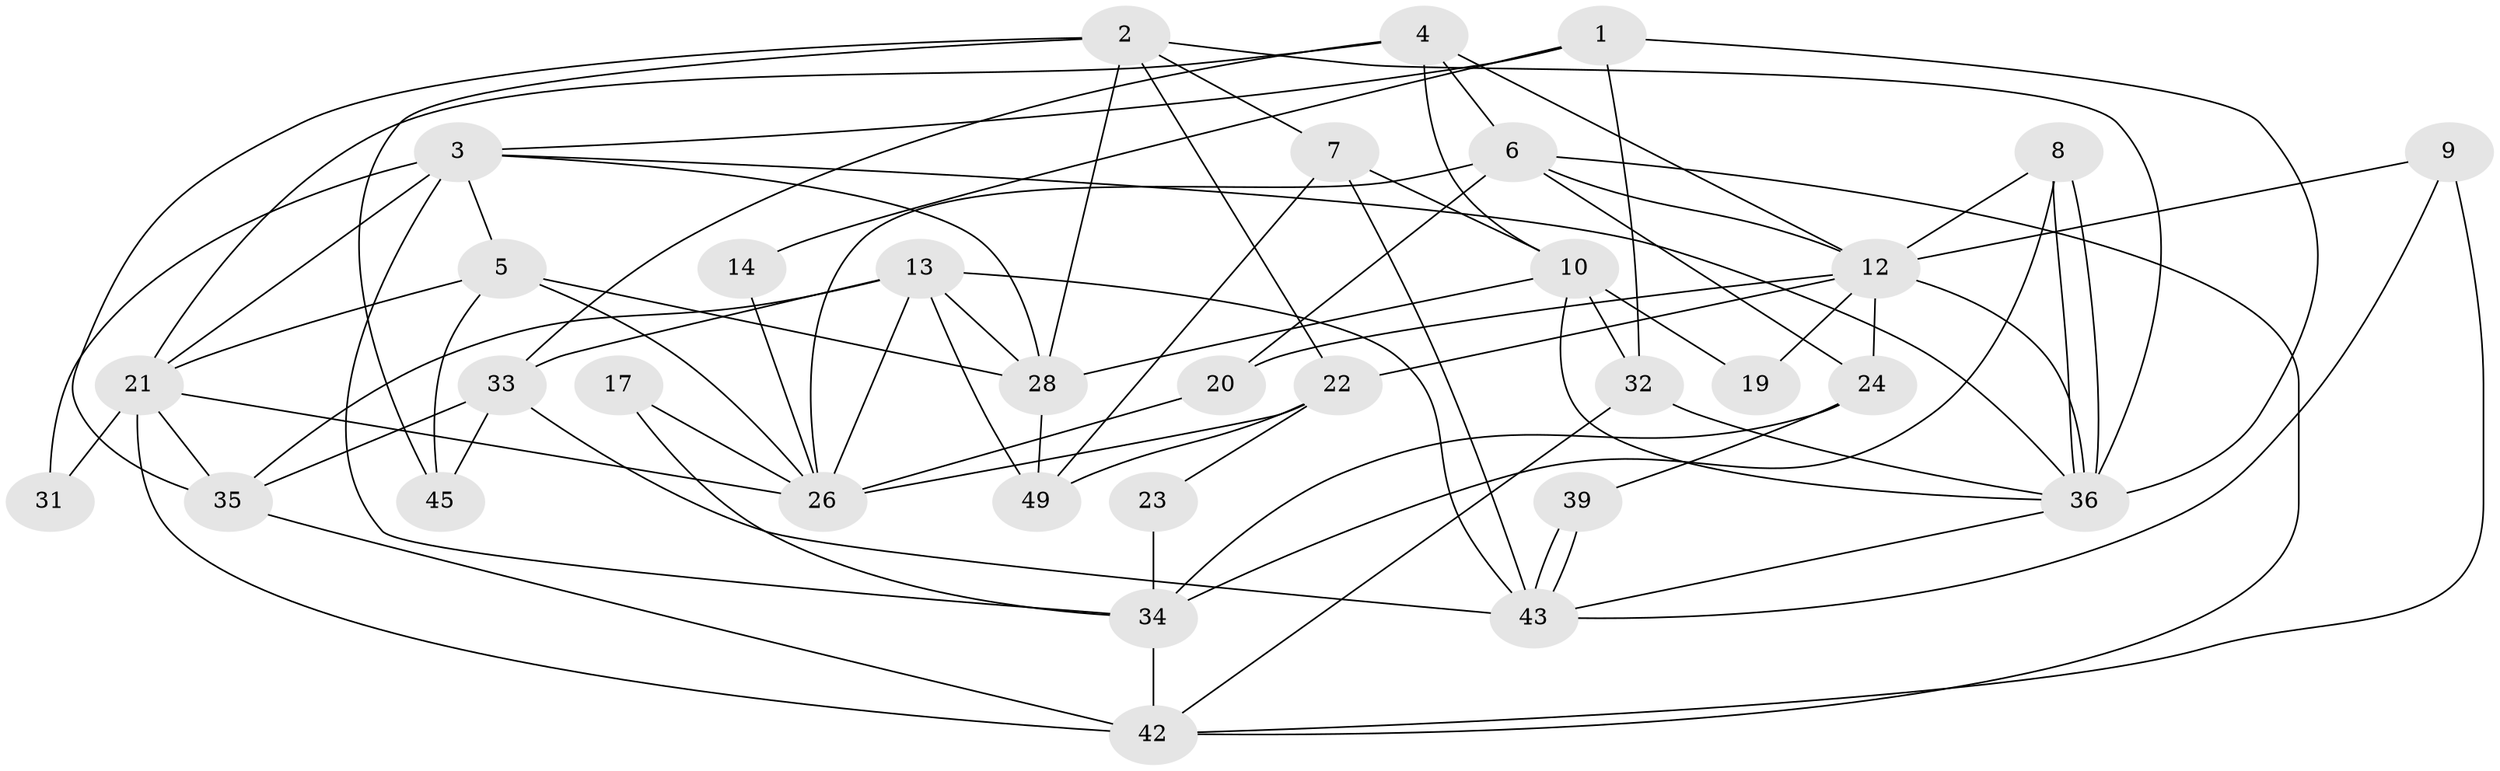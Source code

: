 // original degree distribution, {3: 0.32075471698113206, 5: 0.1509433962264151, 4: 0.22641509433962265, 6: 0.11320754716981132, 8: 0.03773584905660377, 2: 0.1320754716981132, 7: 0.018867924528301886}
// Generated by graph-tools (version 1.1) at 2025/11/02/27/25 16:11:24]
// undirected, 33 vertices, 80 edges
graph export_dot {
graph [start="1"]
  node [color=gray90,style=filled];
  1 [super="+53"];
  2 [super="+15"];
  3 [super="+18"];
  4;
  5 [super="+11"];
  6 [super="+51"];
  7 [super="+41"];
  8;
  9 [super="+46"];
  10 [super="+16"];
  12 [super="+25"];
  13 [super="+30"];
  14;
  17;
  19;
  20;
  21 [super="+29"];
  22;
  23;
  24 [super="+52"];
  26 [super="+27"];
  28 [super="+50"];
  31;
  32;
  33 [super="+38"];
  34 [super="+47"];
  35 [super="+37"];
  36 [super="+40"];
  39;
  42 [super="+48"];
  43 [super="+44"];
  45;
  49;
  1 -- 32;
  1 -- 36;
  1 -- 14;
  1 -- 3;
  2 -- 36;
  2 -- 22;
  2 -- 45;
  2 -- 35;
  2 -- 28;
  2 -- 7;
  3 -- 34;
  3 -- 21 [weight=2];
  3 -- 28;
  3 -- 36;
  3 -- 5;
  3 -- 31;
  4 -- 12;
  4 -- 33;
  4 -- 6;
  4 -- 10;
  4 -- 21;
  5 -- 45;
  5 -- 28;
  5 -- 26;
  5 -- 21;
  6 -- 26;
  6 -- 12;
  6 -- 20;
  6 -- 42;
  6 -- 24;
  7 -- 43;
  7 -- 10;
  7 -- 49;
  8 -- 12;
  8 -- 36;
  8 -- 36;
  8 -- 34;
  9 -- 42;
  9 -- 12;
  9 -- 43;
  10 -- 19;
  10 -- 32;
  10 -- 36;
  10 -- 28;
  12 -- 24;
  12 -- 22;
  12 -- 19;
  12 -- 20;
  12 -- 36;
  13 -- 49;
  13 -- 35;
  13 -- 33;
  13 -- 26;
  13 -- 43 [weight=2];
  13 -- 28;
  14 -- 26;
  17 -- 34;
  17 -- 26;
  20 -- 26;
  21 -- 42 [weight=2];
  21 -- 26;
  21 -- 35;
  21 -- 31;
  22 -- 23;
  22 -- 49;
  22 -- 26;
  23 -- 34;
  24 -- 39;
  24 -- 34;
  28 -- 49;
  32 -- 36;
  32 -- 42;
  33 -- 35;
  33 -- 45;
  33 -- 43;
  34 -- 42;
  35 -- 42;
  36 -- 43;
  39 -- 43;
  39 -- 43;
}
